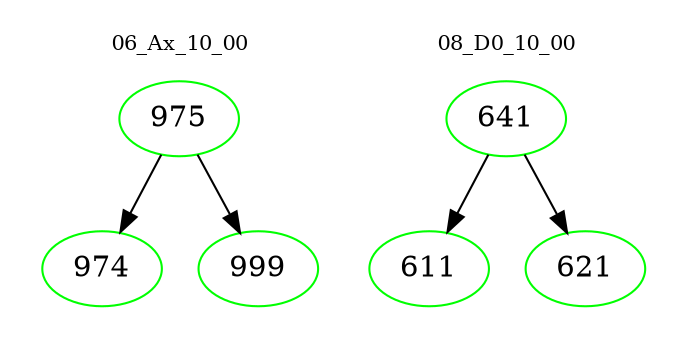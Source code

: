 digraph{
subgraph cluster_0 {
color = white
label = "06_Ax_10_00";
fontsize=10;
T0_975 [label="975", color="green"]
T0_975 -> T0_974 [color="black"]
T0_974 [label="974", color="green"]
T0_975 -> T0_999 [color="black"]
T0_999 [label="999", color="green"]
}
subgraph cluster_1 {
color = white
label = "08_D0_10_00";
fontsize=10;
T1_641 [label="641", color="green"]
T1_641 -> T1_611 [color="black"]
T1_611 [label="611", color="green"]
T1_641 -> T1_621 [color="black"]
T1_621 [label="621", color="green"]
}
}
